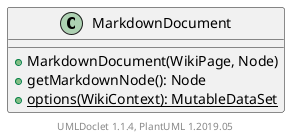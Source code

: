 @startuml

    class MarkdownDocument [[MarkdownDocument.html]] {
        +MarkdownDocument(WikiPage, Node)
        +getMarkdownNode(): Node
        {static} +options(WikiContext): MutableDataSet
    }


    center footer UMLDoclet 1.1.4, PlantUML 1.2019.05
@enduml
